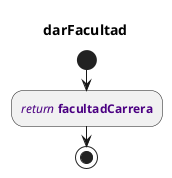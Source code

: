 :New variable: <b>nombre</b>;
:New object: <b>facultadCarrera</b>;
:New variable: <b>departamento</b>;
:New list: <b>nuevoListaEstudiantes</b>;
:Assign <color:darkblue><i>nombre</i></color> to <b>this.nombre</b>;
:Assign <color:darkblue><i>facultad</i></color> to <b>this.facultadCarrera</b>;
:Assign <color:darkblue><i>departamento</i></color> to <b>this.departamento</b>;
:Assign <color:darkblue><i>estudiantes</i></color> to <b>this.nuevoListaEstudiantes</b>;
@startuml
title darFacultad
start
:<color:INDIGO><i>return</i></color> <color:INDIGO><b>facultadCarrera</b></color>;
stop
@enduml
